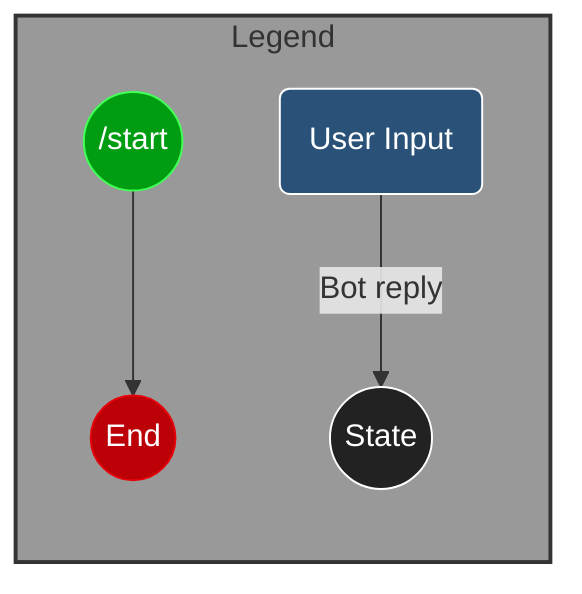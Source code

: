 flowchart TB
  subgraph legend[Legend]
    direction TB
      entryPointLegend(("/start")):::entryPoint --> terminationLegend(("End")):::termination
      userInput(User Input):::userInput --> |"Bot reply"| state((State)):::state
  end
  classDef userInput  fill:#2a5279, color:#ffffff, stroke:#ffffff
  classDef state fill:#222222, color:#ffffff, stroke:#ffffff
  classDef entryPoint fill:#009c11, stroke:#42FF57, color:#ffffff
  classDef termination fill:#bb0007, stroke:#E60109, color:#ffffff
  style legend fill:#999999, stroke-width:2px, stroke:#333333
